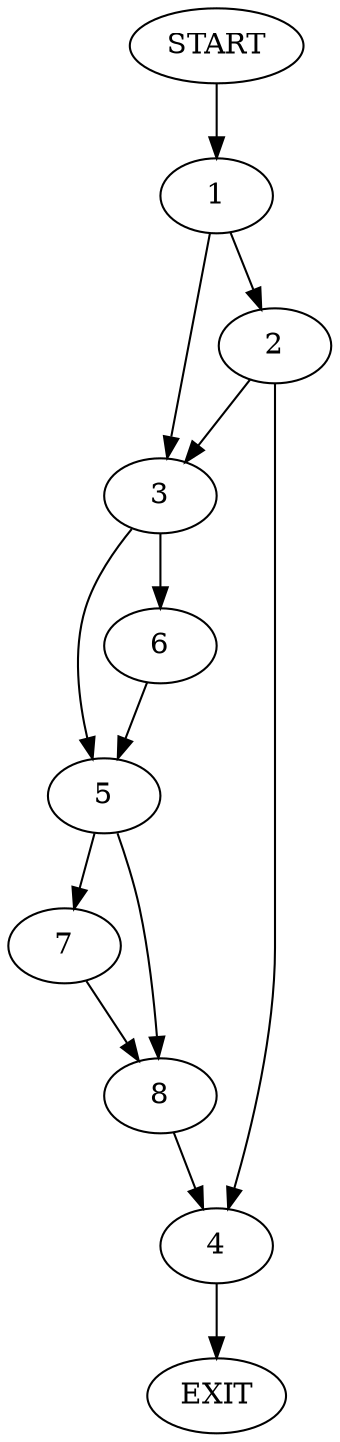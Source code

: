 digraph {
0 [label="START"]
9 [label="EXIT"]
0 -> 1
1 -> 2
1 -> 3
2 -> 3
2 -> 4
3 -> 5
3 -> 6
4 -> 9
6 -> 5
5 -> 7
5 -> 8
7 -> 8
8 -> 4
}
